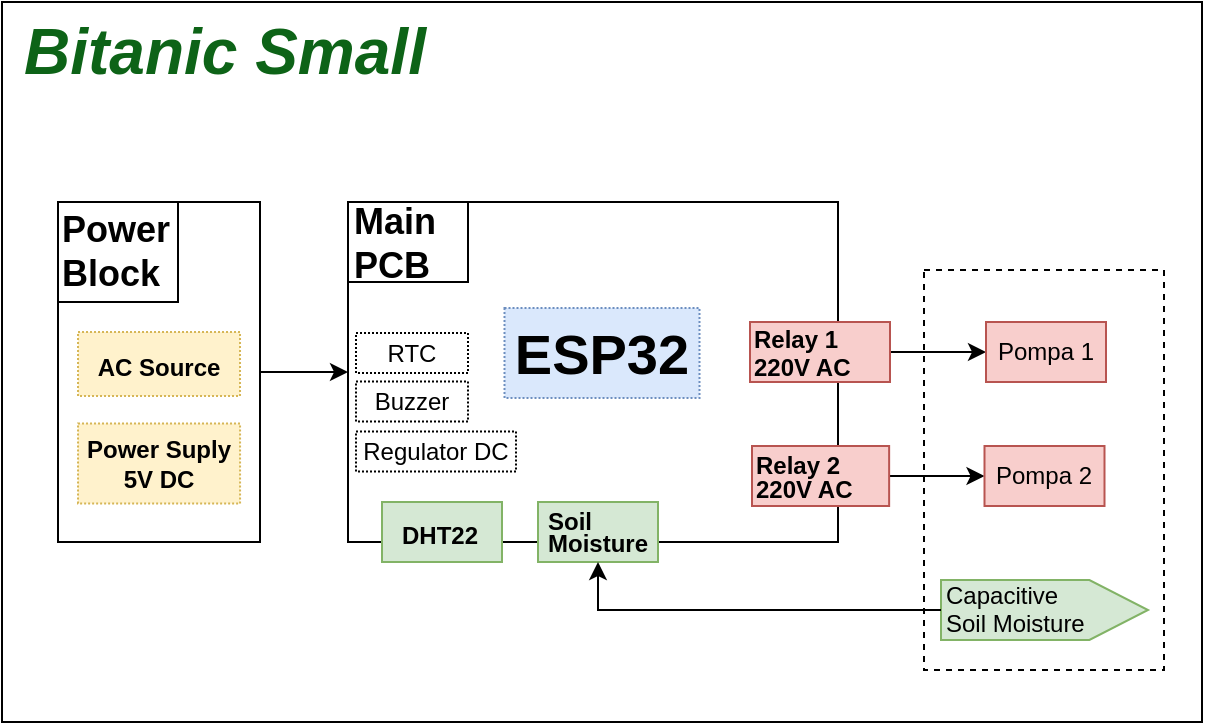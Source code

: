 <mxfile version="20.7.4" type="device" pages="2"><diagram id="wyCUqGrX8lN_McECxB8N" name="small"><mxGraphModel dx="819" dy="482" grid="1" gridSize="10" guides="1" tooltips="1" connect="1" arrows="1" fold="1" page="1" pageScale="1" pageWidth="850" pageHeight="1100" math="0" shadow="0"><root><mxCell id="0"/><mxCell id="1" parent="0"/><mxCell id="xLBl9DZe064OJQNQLxxw-46" value="" style="rounded=0;whiteSpace=wrap;html=1;fontSize=12;" vertex="1" parent="1"><mxGeometry x="170" y="300" width="600" height="360" as="geometry"/></mxCell><mxCell id="xLBl9DZe064OJQNQLxxw-44" value="" style="rounded=0;whiteSpace=wrap;html=1;dashed=1;fontSize=12;" vertex="1" parent="1"><mxGeometry x="631" y="434" width="120" height="200" as="geometry"/></mxCell><mxCell id="xLBl9DZe064OJQNQLxxw-42" value="" style="edgeStyle=orthogonalEdgeStyle;rounded=0;orthogonalLoop=1;jettySize=auto;html=1;fontSize=12;startArrow=none;startFill=0;endArrow=classic;endFill=1;entryX=0;entryY=0.5;entryDx=0;entryDy=0;" edge="1" parent="1" source="xLBl9DZe064OJQNQLxxw-34" target="2"><mxGeometry relative="1" as="geometry"/></mxCell><mxCell id="xLBl9DZe064OJQNQLxxw-34" value="" style="rounded=0;whiteSpace=wrap;html=1;fontSize=12;" vertex="1" parent="1"><mxGeometry x="198" y="400" width="101" height="170" as="geometry"/></mxCell><mxCell id="2" value="" style="rounded=0;whiteSpace=wrap;html=1;" parent="1" vertex="1"><mxGeometry x="343" y="400" width="245" height="170" as="geometry"/></mxCell><mxCell id="5" value="" style="rounded=0;whiteSpace=wrap;html=1;fontSize=18;" parent="1" vertex="1"><mxGeometry x="343" y="400" width="60" height="40" as="geometry"/></mxCell><mxCell id="3" value="Main&lt;br&gt;&lt;div&gt;&lt;span&gt;PCB&lt;/span&gt;&lt;/div&gt;" style="text;html=1;strokeColor=none;fillColor=none;align=left;verticalAlign=middle;whiteSpace=wrap;rounded=0;fontSize=18;fontStyle=1" parent="1" vertex="1"><mxGeometry x="344" y="406" width="60" height="30" as="geometry"/></mxCell><mxCell id="15" value="" style="group" parent="1" vertex="1" connectable="0"><mxGeometry x="436" y="550" width="109" height="30" as="geometry"/></mxCell><mxCell id="13" value="" style="rounded=0;whiteSpace=wrap;html=1;fontSize=12;fillColor=#d5e8d4;strokeColor=#82b366;" parent="15" vertex="1"><mxGeometry x="2" width="60" height="30" as="geometry"/></mxCell><mxCell id="10" value="&lt;font style=&quot;font-size: 12px&quot;&gt;Soil&lt;/font&gt;" style="text;html=1;strokeColor=none;fillColor=none;align=left;verticalAlign=middle;whiteSpace=wrap;rounded=0;fontSize=18;fontStyle=1" parent="15" vertex="1"><mxGeometry x="5" y="3" width="60" height="10" as="geometry"/></mxCell><mxCell id="14" value="&lt;font style=&quot;font-size: 12px&quot;&gt;Moisture&lt;/font&gt;" style="text;html=1;strokeColor=none;fillColor=none;align=left;verticalAlign=middle;whiteSpace=wrap;rounded=0;fontSize=18;fontStyle=1" parent="15" vertex="1"><mxGeometry x="5" y="14" width="60" height="10" as="geometry"/></mxCell><mxCell id="18" value="" style="group;fillColor=#f8cecc;strokeColor=#b85450;container=0;" parent="1" vertex="1" connectable="0"><mxGeometry x="544" y="460" width="70" height="30" as="geometry"/></mxCell><mxCell id="Qb7cStOURkSENXeeoCUP-34" value="&lt;font style=&quot;font-size: 32px;&quot;&gt;Bitanic Small&lt;/font&gt;" style="text;html=1;strokeColor=none;fillColor=none;align=left;verticalAlign=middle;whiteSpace=wrap;rounded=0;fontSize=24;fontStyle=3;fontColor=#0d6317;" parent="1" vertex="1"><mxGeometry x="179" y="310" width="231" height="30" as="geometry"/></mxCell><mxCell id="Qb7cStOURkSENXeeoCUP-37" value="" style="shape=offPageConnector;whiteSpace=wrap;html=1;fontFamily=Comic Sans MS;fontSize=24;fillColor=#d5e8d4;size=0.283;rotation=-90;strokeColor=#82b366;" parent="1" vertex="1"><mxGeometry x="676.25" y="552.25" width="30" height="103.5" as="geometry"/></mxCell><mxCell id="Qb7cStOURkSENXeeoCUP-50" value="" style="endArrow=classic;html=1;rounded=0;strokeColor=#000000;fontFamily=Comic Sans MS;fontSize=7;fontColor=#000000;entryX=0.5;entryY=1;entryDx=0;entryDy=0;exitX=0.5;exitY=0;exitDx=0;exitDy=0;endFill=1;" parent="1" source="Qb7cStOURkSENXeeoCUP-37" target="13" edge="1"><mxGeometry width="50" height="50" relative="1" as="geometry"><mxPoint x="394" y="633" as="sourcePoint"/><mxPoint x="444" y="583" as="targetPoint"/><Array as="points"><mxPoint x="468" y="604"/></Array></mxGeometry></mxCell><mxCell id="Qb7cStOURkSENXeeoCUP-51" value="&lt;span style=&quot;font-weight: normal;&quot;&gt;&lt;font style=&quot;font-size: 12px;&quot;&gt;Soil Moisture&lt;/font&gt;&lt;/span&gt;" style="text;html=1;strokeColor=none;fillColor=none;align=left;verticalAlign=middle;whiteSpace=wrap;rounded=0;fontSize=18;fontStyle=1" parent="1" vertex="1"><mxGeometry x="640" y="602.5" width="80" height="13" as="geometry"/></mxCell><mxCell id="Qb7cStOURkSENXeeoCUP-52" value="&lt;span style=&quot;font-weight: normal;&quot;&gt;&lt;font style=&quot;font-size: 12px;&quot;&gt;Capacitive&lt;/font&gt;&lt;/span&gt;" style="text;html=1;strokeColor=none;fillColor=none;align=left;verticalAlign=middle;whiteSpace=wrap;rounded=0;fontSize=18;fontStyle=1" parent="1" vertex="1"><mxGeometry x="640" y="588.5" width="80" height="13" as="geometry"/></mxCell><mxCell id="Qb7cStOURkSENXeeoCUP-88" value="" style="endArrow=classic;html=1;rounded=0;strokeColor=#000000;fontFamily=Comic Sans MS;fontSize=12;fontColor=#000000;entryX=0;entryY=0.5;entryDx=0;entryDy=0;exitX=1;exitY=0;exitDx=0;exitDy=0;endFill=1;" parent="1" source="Qb7cStOURkSENXeeoCUP-73" target="Qb7cStOURkSENXeeoCUP-80" edge="1"><mxGeometry width="50" height="50" relative="1" as="geometry"><mxPoint x="562" y="510" as="sourcePoint"/><mxPoint x="612" y="460" as="targetPoint"/></mxGeometry></mxCell><mxCell id="Qb7cStOURkSENXeeoCUP-89" value="" style="endArrow=classic;html=1;rounded=0;strokeColor=#000000;fontFamily=Comic Sans MS;fontSize=12;fontColor=#000000;entryX=0;entryY=0.5;entryDx=0;entryDy=0;exitX=1;exitY=0.5;exitDx=0;exitDy=0;endFill=1;" parent="1" source="Qb7cStOURkSENXeeoCUP-75" target="Qb7cStOURkSENXeeoCUP-84" edge="1"><mxGeometry width="50" height="50" relative="1" as="geometry"><mxPoint x="868" y="540" as="sourcePoint"/><mxPoint x="652" y="485" as="targetPoint"/></mxGeometry></mxCell><mxCell id="Qb7cStOURkSENXeeoCUP-92" value="&lt;span style=&quot;font-family: Helvetica; font-weight: 700; text-align: left;&quot;&gt;&lt;font style=&quot;font-size: 28px;&quot;&gt;ESP32&lt;/font&gt;&lt;/span&gt;" style="rounded=0;whiteSpace=wrap;html=1;fontFamily=Comic Sans MS;fontSize=12;fillColor=#dae8fc;dashed=1;dashPattern=1 1;strokeColor=#6c8ebf;" parent="1" vertex="1"><mxGeometry x="421.25" y="453" width="97.5" height="45" as="geometry"/></mxCell><mxCell id="Qb7cStOURkSENXeeoCUP-94" value="&lt;font face=&quot;Helvetica&quot;&gt;Regulator DC&lt;/font&gt;" style="rounded=0;whiteSpace=wrap;html=1;fontFamily=Comic Sans MS;fontSize=12;fontColor=#000000;fillColor=none;dashed=1;dashPattern=1 1;" parent="1" vertex="1"><mxGeometry x="347" y="514.75" width="80" height="20" as="geometry"/></mxCell><mxCell id="Qb7cStOURkSENXeeoCUP-98" value="&lt;span style=&quot;font-family: Helvetica;&quot;&gt;Buzzer&lt;/span&gt;" style="rounded=0;whiteSpace=wrap;html=1;fontFamily=Comic Sans MS;fontSize=12;fontColor=#000000;fillColor=none;dashed=1;dashPattern=1 1;align=center;" parent="1" vertex="1"><mxGeometry x="347" y="489.75" width="56" height="20" as="geometry"/></mxCell><mxCell id="sWO2TKodwKRggcsNPRxF-33" value="" style="group" vertex="1" connectable="0" parent="1"><mxGeometry x="358" y="550" width="109" height="30" as="geometry"/></mxCell><mxCell id="sWO2TKodwKRggcsNPRxF-34" value="" style="rounded=0;whiteSpace=wrap;html=1;fontSize=12;fillColor=#d5e8d4;strokeColor=#82b366;" vertex="1" parent="sWO2TKodwKRggcsNPRxF-33"><mxGeometry x="2" width="60" height="30" as="geometry"/></mxCell><mxCell id="sWO2TKodwKRggcsNPRxF-35" value="&lt;span style=&quot;font-size: 12px; text-align: center;&quot;&gt;DHT22&lt;/span&gt;" style="text;html=1;strokeColor=none;fillColor=none;align=left;verticalAlign=middle;whiteSpace=wrap;rounded=0;fontSize=18;fontStyle=1" vertex="1" parent="sWO2TKodwKRggcsNPRxF-33"><mxGeometry x="10" y="10" width="60" height="10" as="geometry"/></mxCell><mxCell id="Qb7cStOURkSENXeeoCUP-84" value="Pompa 2" style="rounded=0;whiteSpace=wrap;html=1;fontSize=12;fillColor=#f8cecc;strokeColor=#b85450;" parent="1" vertex="1"><mxGeometry x="661.25" y="522" width="60" height="30" as="geometry"/></mxCell><mxCell id="Qb7cStOURkSENXeeoCUP-80" value="Pompa 1" style="rounded=0;whiteSpace=wrap;html=1;fontSize=12;fillColor=#f8cecc;strokeColor=#b85450;" parent="1" vertex="1"><mxGeometry x="662" y="460" width="60" height="30" as="geometry"/></mxCell><mxCell id="19" value="" style="rounded=0;whiteSpace=wrap;html=1;fontSize=12;fillColor=#f8cecc;strokeColor=#b85450;" parent="1" vertex="1"><mxGeometry x="544" y="460" width="70" height="30" as="geometry"/></mxCell><mxCell id="23" value="&lt;font style=&quot;font-size: 12px&quot;&gt;Relay 1&lt;br&gt;&lt;/font&gt;" style="text;html=1;align=left;verticalAlign=middle;whiteSpace=wrap;rounded=0;fontSize=18;fontStyle=1" parent="1" vertex="1"><mxGeometry x="544" y="460.25" width="70" height="12.75" as="geometry"/></mxCell><mxCell id="Qb7cStOURkSENXeeoCUP-73" value="&lt;font style=&quot;font-size: 12px&quot;&gt;220V AC&lt;br&gt;&lt;/font&gt;" style="text;html=1;align=left;verticalAlign=middle;whiteSpace=wrap;rounded=0;fontSize=18;fontStyle=1" parent="1" vertex="1"><mxGeometry x="544" y="475" width="70" height="12.75" as="geometry"/></mxCell><mxCell id="sWO2TKodwKRggcsNPRxF-42" value="" style="group" vertex="1" connectable="0" parent="1"><mxGeometry x="545" y="522" width="80" height="30" as="geometry"/></mxCell><mxCell id="Qb7cStOURkSENXeeoCUP-75" value="" style="rounded=0;whiteSpace=wrap;html=1;fontSize=12;container=0;fillColor=#f8cecc;strokeColor=#b85450;" parent="sWO2TKodwKRggcsNPRxF-42" vertex="1"><mxGeometry width="68.571" height="30" as="geometry"/></mxCell><mxCell id="Qb7cStOURkSENXeeoCUP-76" value="&lt;font style=&quot;font-size: 12px&quot;&gt;Relay 2&lt;br&gt;&lt;/font&gt;" style="text;html=1;strokeColor=none;fillColor=none;align=left;verticalAlign=middle;whiteSpace=wrap;rounded=0;fontSize=18;fontStyle=1;container=0;" parent="sWO2TKodwKRggcsNPRxF-42" vertex="1"><mxGeometry y="2" width="80" height="12.75" as="geometry"/></mxCell><mxCell id="Qb7cStOURkSENXeeoCUP-77" value="&lt;font style=&quot;font-size: 12px&quot;&gt;220V AC&lt;br&gt;&lt;/font&gt;" style="text;html=1;strokeColor=none;fillColor=none;align=left;verticalAlign=middle;whiteSpace=wrap;rounded=0;fontSize=18;fontStyle=1;container=0;" parent="sWO2TKodwKRggcsNPRxF-42" vertex="1"><mxGeometry y="13.5" width="68.571" height="12.75" as="geometry"/></mxCell><mxCell id="xLBl9DZe064OJQNQLxxw-33" value="&lt;b&gt;&lt;font style=&quot;font-size: 12px;&quot;&gt;AC Source&lt;/font&gt;&lt;/b&gt;" style="rounded=0;whiteSpace=wrap;html=1;fontSize=18;dashed=1;dashPattern=1 1;fillColor=#fff2cc;strokeColor=#d6b656;" vertex="1" parent="1"><mxGeometry x="208.01" y="465" width="81" height="32" as="geometry"/></mxCell><mxCell id="27" value="&lt;b style=&quot;border-color: var(--border-color); text-align: left;&quot;&gt;Power Suply&lt;br&gt;5V DC&lt;br&gt;&lt;/b&gt;" style="rounded=0;whiteSpace=wrap;html=1;fontSize=12;dashed=1;dashPattern=1 1;fillColor=#fff2cc;strokeColor=#d6b656;" parent="1" vertex="1"><mxGeometry x="208.01" y="510.75" width="81.024" height="40" as="geometry"/></mxCell><mxCell id="xLBl9DZe064OJQNQLxxw-37" value="&lt;b&gt;Power Block&lt;/b&gt;" style="rounded=0;whiteSpace=wrap;html=1;fontSize=18;align=left;" vertex="1" parent="1"><mxGeometry x="198" y="400" width="60" height="50" as="geometry"/></mxCell><mxCell id="xLBl9DZe064OJQNQLxxw-47" value="&lt;span style=&quot;font-family: Helvetica;&quot;&gt;RTC&lt;/span&gt;" style="rounded=0;whiteSpace=wrap;html=1;fontFamily=Comic Sans MS;fontSize=12;fontColor=#000000;fillColor=none;dashed=1;dashPattern=1 1;align=center;" vertex="1" parent="1"><mxGeometry x="347" y="465.5" width="56" height="20" as="geometry"/></mxCell></root></mxGraphModel></diagram><diagram id="haswLG2NaVSTYY9czn_W" name="Small Simplyf"><mxGraphModel dx="819" dy="482" grid="1" gridSize="10" guides="1" tooltips="1" connect="1" arrows="1" fold="1" page="1" pageScale="1" pageWidth="850" pageHeight="1100" math="0" shadow="0"><root><mxCell id="0"/><mxCell id="1" parent="0"/><mxCell id="t8GOPCTjMIxWBOhFMQye-25" value="" style="rounded=0;whiteSpace=wrap;html=1;fontSize=18;" vertex="1" parent="1"><mxGeometry x="160" y="130" width="580" height="200" as="geometry"/></mxCell><mxCell id="t8GOPCTjMIxWBOhFMQye-8" value="" style="edgeStyle=orthogonalEdgeStyle;rounded=0;orthogonalLoop=1;jettySize=auto;html=1;entryX=0;entryY=0.5;entryDx=0;entryDy=0;" edge="1" parent="1" source="t8GOPCTjMIxWBOhFMQye-2" target="t8GOPCTjMIxWBOhFMQye-9"><mxGeometry relative="1" as="geometry"/></mxCell><mxCell id="t8GOPCTjMIxWBOhFMQye-2" value="&lt;b&gt;&lt;font style=&quot;font-size: 18px;&quot;&gt;Main Board&lt;br&gt;ESP32&lt;/font&gt;&lt;/b&gt;" style="rounded=0;whiteSpace=wrap;html=1;fillColor=#dae8fc;strokeColor=#6c8ebf;" vertex="1" parent="1"><mxGeometry x="360" y="190" width="120" height="60" as="geometry"/></mxCell><mxCell id="t8GOPCTjMIxWBOhFMQye-5" value="" style="edgeStyle=orthogonalEdgeStyle;rounded=0;orthogonalLoop=1;jettySize=auto;html=1;" edge="1" parent="1" source="t8GOPCTjMIxWBOhFMQye-3" target="t8GOPCTjMIxWBOhFMQye-2"><mxGeometry relative="1" as="geometry"/></mxCell><mxCell id="t8GOPCTjMIxWBOhFMQye-3" value="&lt;b&gt;DHT22&lt;/b&gt;" style="rounded=0;whiteSpace=wrap;html=1;fillColor=#d5e8d4;strokeColor=#82b366;" vertex="1" parent="1"><mxGeometry x="340" y="290" width="70" height="30" as="geometry"/></mxCell><mxCell id="t8GOPCTjMIxWBOhFMQye-6" value="" style="edgeStyle=orthogonalEdgeStyle;rounded=0;orthogonalLoop=1;jettySize=auto;html=1;" edge="1" parent="1" source="t8GOPCTjMIxWBOhFMQye-4" target="t8GOPCTjMIxWBOhFMQye-2"><mxGeometry relative="1" as="geometry"/></mxCell><mxCell id="t8GOPCTjMIxWBOhFMQye-4" value="&lt;b&gt;Soil Moisture&lt;/b&gt;" style="rounded=0;whiteSpace=wrap;html=1;fillColor=#d5e8d4;strokeColor=#82b366;" vertex="1" parent="1"><mxGeometry x="430" y="290" width="70" height="30" as="geometry"/></mxCell><mxCell id="t8GOPCTjMIxWBOhFMQye-10" value="" style="edgeStyle=orthogonalEdgeStyle;rounded=0;orthogonalLoop=1;jettySize=auto;html=1;startArrow=classic;startFill=1;endArrow=none;endFill=0;" edge="1" parent="1" source="t8GOPCTjMIxWBOhFMQye-7" target="t8GOPCTjMIxWBOhFMQye-2"><mxGeometry relative="1" as="geometry"/></mxCell><mxCell id="t8GOPCTjMIxWBOhFMQye-16" value="" style="edgeStyle=orthogonalEdgeStyle;rounded=0;orthogonalLoop=1;jettySize=auto;html=1;startArrow=none;startFill=0;endArrow=classic;endFill=1;" edge="1" parent="1" source="t8GOPCTjMIxWBOhFMQye-7" target="t8GOPCTjMIxWBOhFMQye-15"><mxGeometry relative="1" as="geometry"/></mxCell><mxCell id="t8GOPCTjMIxWBOhFMQye-7" value="&lt;b&gt;AC Output 1&lt;/b&gt;" style="rounded=0;whiteSpace=wrap;html=1;fillColor=#f8cecc;strokeColor=#b85450;" vertex="1" parent="1"><mxGeometry x="540" y="180" width="80" height="30" as="geometry"/></mxCell><mxCell id="t8GOPCTjMIxWBOhFMQye-14" value="" style="edgeStyle=orthogonalEdgeStyle;rounded=0;orthogonalLoop=1;jettySize=auto;html=1;startArrow=none;startFill=0;endArrow=classic;endFill=1;" edge="1" parent="1" source="t8GOPCTjMIxWBOhFMQye-9" target="t8GOPCTjMIxWBOhFMQye-13"><mxGeometry relative="1" as="geometry"/></mxCell><mxCell id="t8GOPCTjMIxWBOhFMQye-9" value="&lt;b&gt;AC Output 2&lt;/b&gt;" style="rounded=0;whiteSpace=wrap;html=1;fillColor=#f8cecc;strokeColor=#b85450;" vertex="1" parent="1"><mxGeometry x="540" y="230" width="80" height="30" as="geometry"/></mxCell><mxCell id="t8GOPCTjMIxWBOhFMQye-13" value="&lt;b&gt;Pompa 2&lt;/b&gt;" style="rounded=0;whiteSpace=wrap;html=1;fillColor=#f8cecc;strokeColor=#b85450;" vertex="1" parent="1"><mxGeometry x="650" y="230" width="80" height="30" as="geometry"/></mxCell><mxCell id="t8GOPCTjMIxWBOhFMQye-15" value="&lt;b&gt;Pompa 1&lt;/b&gt;" style="rounded=0;whiteSpace=wrap;html=1;fillColor=#f8cecc;strokeColor=#b85450;" vertex="1" parent="1"><mxGeometry x="650" y="180" width="80" height="30" as="geometry"/></mxCell><mxCell id="t8GOPCTjMIxWBOhFMQye-23" value="" style="edgeStyle=orthogonalEdgeStyle;rounded=0;orthogonalLoop=1;jettySize=auto;html=1;startArrow=none;startFill=0;endArrow=classic;endFill=1;" edge="1" parent="1" source="t8GOPCTjMIxWBOhFMQye-17" target="t8GOPCTjMIxWBOhFMQye-18"><mxGeometry relative="1" as="geometry"/></mxCell><mxCell id="t8GOPCTjMIxWBOhFMQye-17" value="AC Source" style="rounded=0;whiteSpace=wrap;html=1;fillColor=#fff2cc;strokeColor=#d6b656;fontStyle=1" vertex="1" parent="1"><mxGeometry x="170" y="190" width="70" height="30" as="geometry"/></mxCell><mxCell id="t8GOPCTjMIxWBOhFMQye-18" value="DC Adaptor" style="rounded=0;whiteSpace=wrap;html=1;fillColor=#fff2cc;strokeColor=#d6b656;fontStyle=1" vertex="1" parent="1"><mxGeometry x="272" y="190" width="70" height="30" as="geometry"/></mxCell><mxCell id="t8GOPCTjMIxWBOhFMQye-26" value="Bitanic Small" style="text;html=1;strokeColor=none;fillColor=none;align=center;verticalAlign=middle;whiteSpace=wrap;rounded=0;fontSize=28;fontStyle=1" vertex="1" parent="1"><mxGeometry x="300" y="130" width="240" height="30" as="geometry"/></mxCell><mxCell id="t8GOPCTjMIxWBOhFMQye-27" value="" style="endArrow=classic;html=1;rounded=0;fontSize=18;exitX=0.5;exitY=1;exitDx=0;exitDy=0;entryX=-0.006;entryY=0.819;entryDx=0;entryDy=0;entryPerimeter=0;" edge="1" parent="1" source="t8GOPCTjMIxWBOhFMQye-17" target="t8GOPCTjMIxWBOhFMQye-2"><mxGeometry width="50" height="50" relative="1" as="geometry"><mxPoint x="400" y="250" as="sourcePoint"/><mxPoint x="450" y="200" as="targetPoint"/><Array as="points"><mxPoint x="205" y="240"/></Array></mxGeometry></mxCell><mxCell id="t8GOPCTjMIxWBOhFMQye-29" value="" style="endArrow=classic;html=1;rounded=0;fontSize=18;entryX=0;entryY=0.25;entryDx=0;entryDy=0;exitX=1;exitY=0.5;exitDx=0;exitDy=0;" edge="1" parent="1" source="t8GOPCTjMIxWBOhFMQye-18" target="t8GOPCTjMIxWBOhFMQye-2"><mxGeometry width="50" height="50" relative="1" as="geometry"><mxPoint x="340" y="180" as="sourcePoint"/><mxPoint x="390" y="130" as="targetPoint"/></mxGeometry></mxCell></root></mxGraphModel></diagram></mxfile>